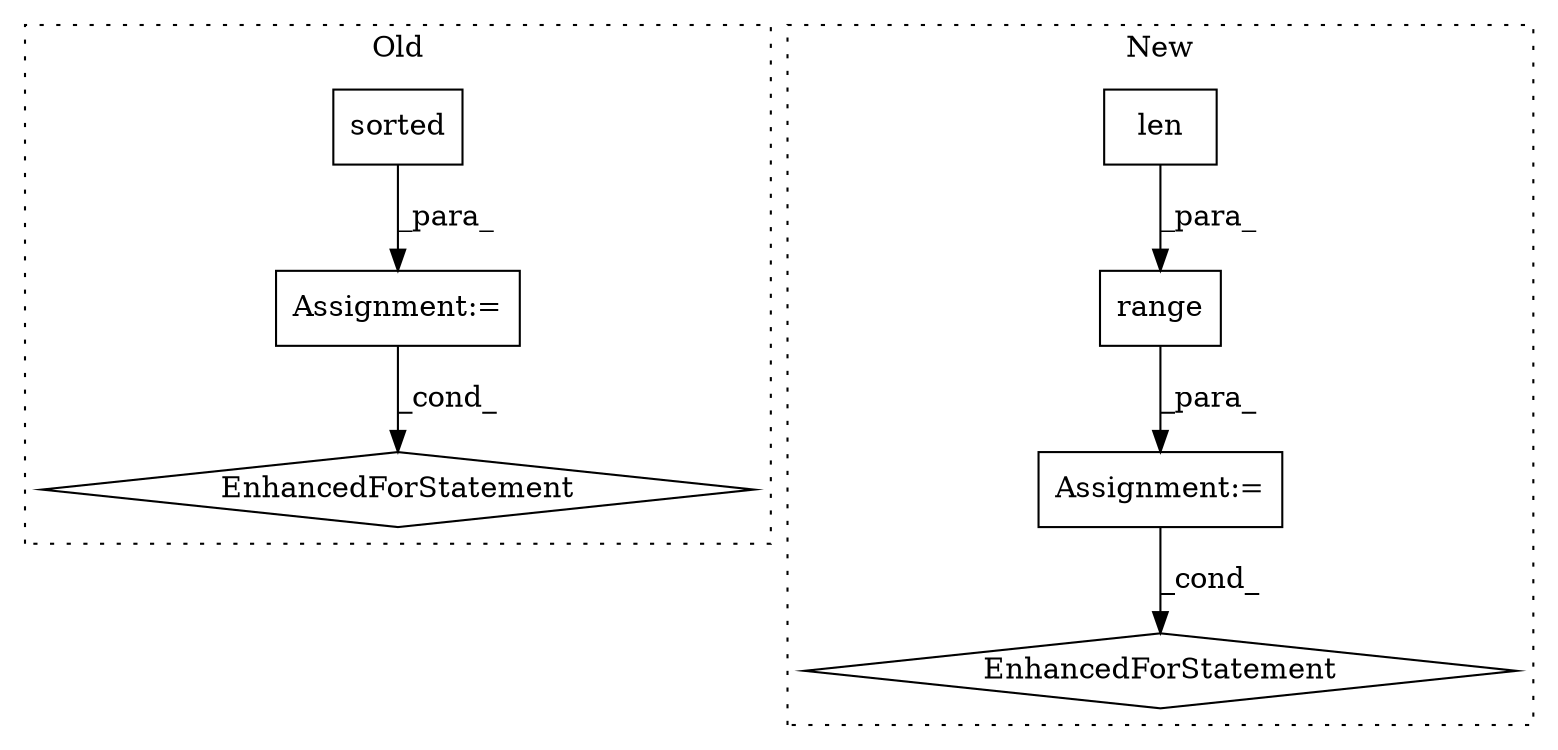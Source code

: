 digraph G {
subgraph cluster0 {
1 [label="sorted" a="32" s="2963,2981" l="7,1" shape="box"];
3 [label="Assignment:=" a="7" s="2956" l="35" shape="box"];
5 [label="EnhancedForStatement" a="70" s="2805,2994" l="53,2" shape="diamond"];
label = "Old";
style="dotted";
}
subgraph cluster1 {
2 [label="len" a="32" s="2941,2966" l="4,1" shape="box"];
4 [label="Assignment:=" a="7" s="2874,2968" l="53,2" shape="box"];
6 [label="EnhancedForStatement" a="70" s="2874,2968" l="53,2" shape="diamond"];
7 [label="range" a="32" s="2935,2967" l="6,1" shape="box"];
label = "New";
style="dotted";
}
1 -> 3 [label="_para_"];
2 -> 7 [label="_para_"];
3 -> 5 [label="_cond_"];
4 -> 6 [label="_cond_"];
7 -> 4 [label="_para_"];
}